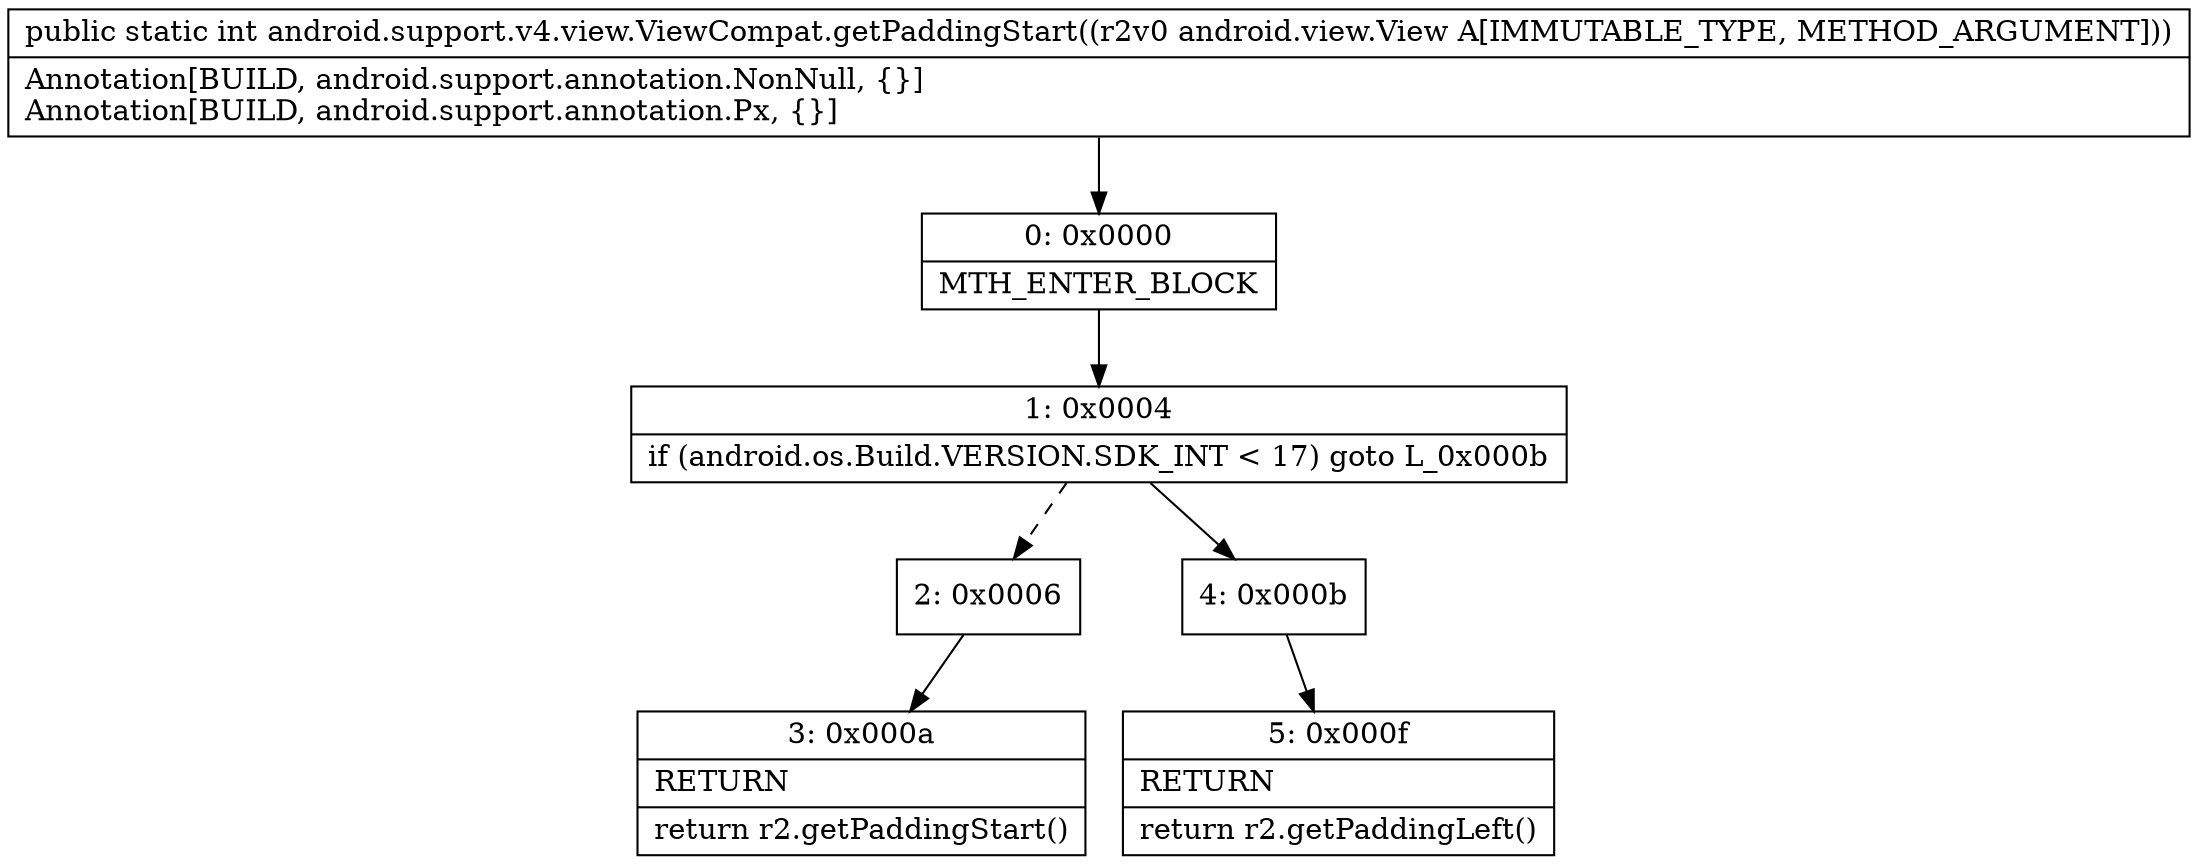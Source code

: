 digraph "CFG forandroid.support.v4.view.ViewCompat.getPaddingStart(Landroid\/view\/View;)I" {
Node_0 [shape=record,label="{0\:\ 0x0000|MTH_ENTER_BLOCK\l}"];
Node_1 [shape=record,label="{1\:\ 0x0004|if (android.os.Build.VERSION.SDK_INT \< 17) goto L_0x000b\l}"];
Node_2 [shape=record,label="{2\:\ 0x0006}"];
Node_3 [shape=record,label="{3\:\ 0x000a|RETURN\l|return r2.getPaddingStart()\l}"];
Node_4 [shape=record,label="{4\:\ 0x000b}"];
Node_5 [shape=record,label="{5\:\ 0x000f|RETURN\l|return r2.getPaddingLeft()\l}"];
MethodNode[shape=record,label="{public static int android.support.v4.view.ViewCompat.getPaddingStart((r2v0 android.view.View A[IMMUTABLE_TYPE, METHOD_ARGUMENT]))  | Annotation[BUILD, android.support.annotation.NonNull, \{\}]\lAnnotation[BUILD, android.support.annotation.Px, \{\}]\l}"];
MethodNode -> Node_0;
Node_0 -> Node_1;
Node_1 -> Node_2[style=dashed];
Node_1 -> Node_4;
Node_2 -> Node_3;
Node_4 -> Node_5;
}

